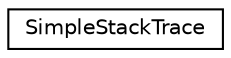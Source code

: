 digraph "Graphical Class Hierarchy"
{
  edge [fontname="Helvetica",fontsize="10",labelfontname="Helvetica",labelfontsize="10"];
  node [fontname="Helvetica",fontsize="10",shape=record];
  rankdir="LR";
  Node1 [label="SimpleStackTrace",height=0.2,width=0.4,color="black", fillcolor="white", style="filled",URL="$class_simple_stack_trace.html"];
}
